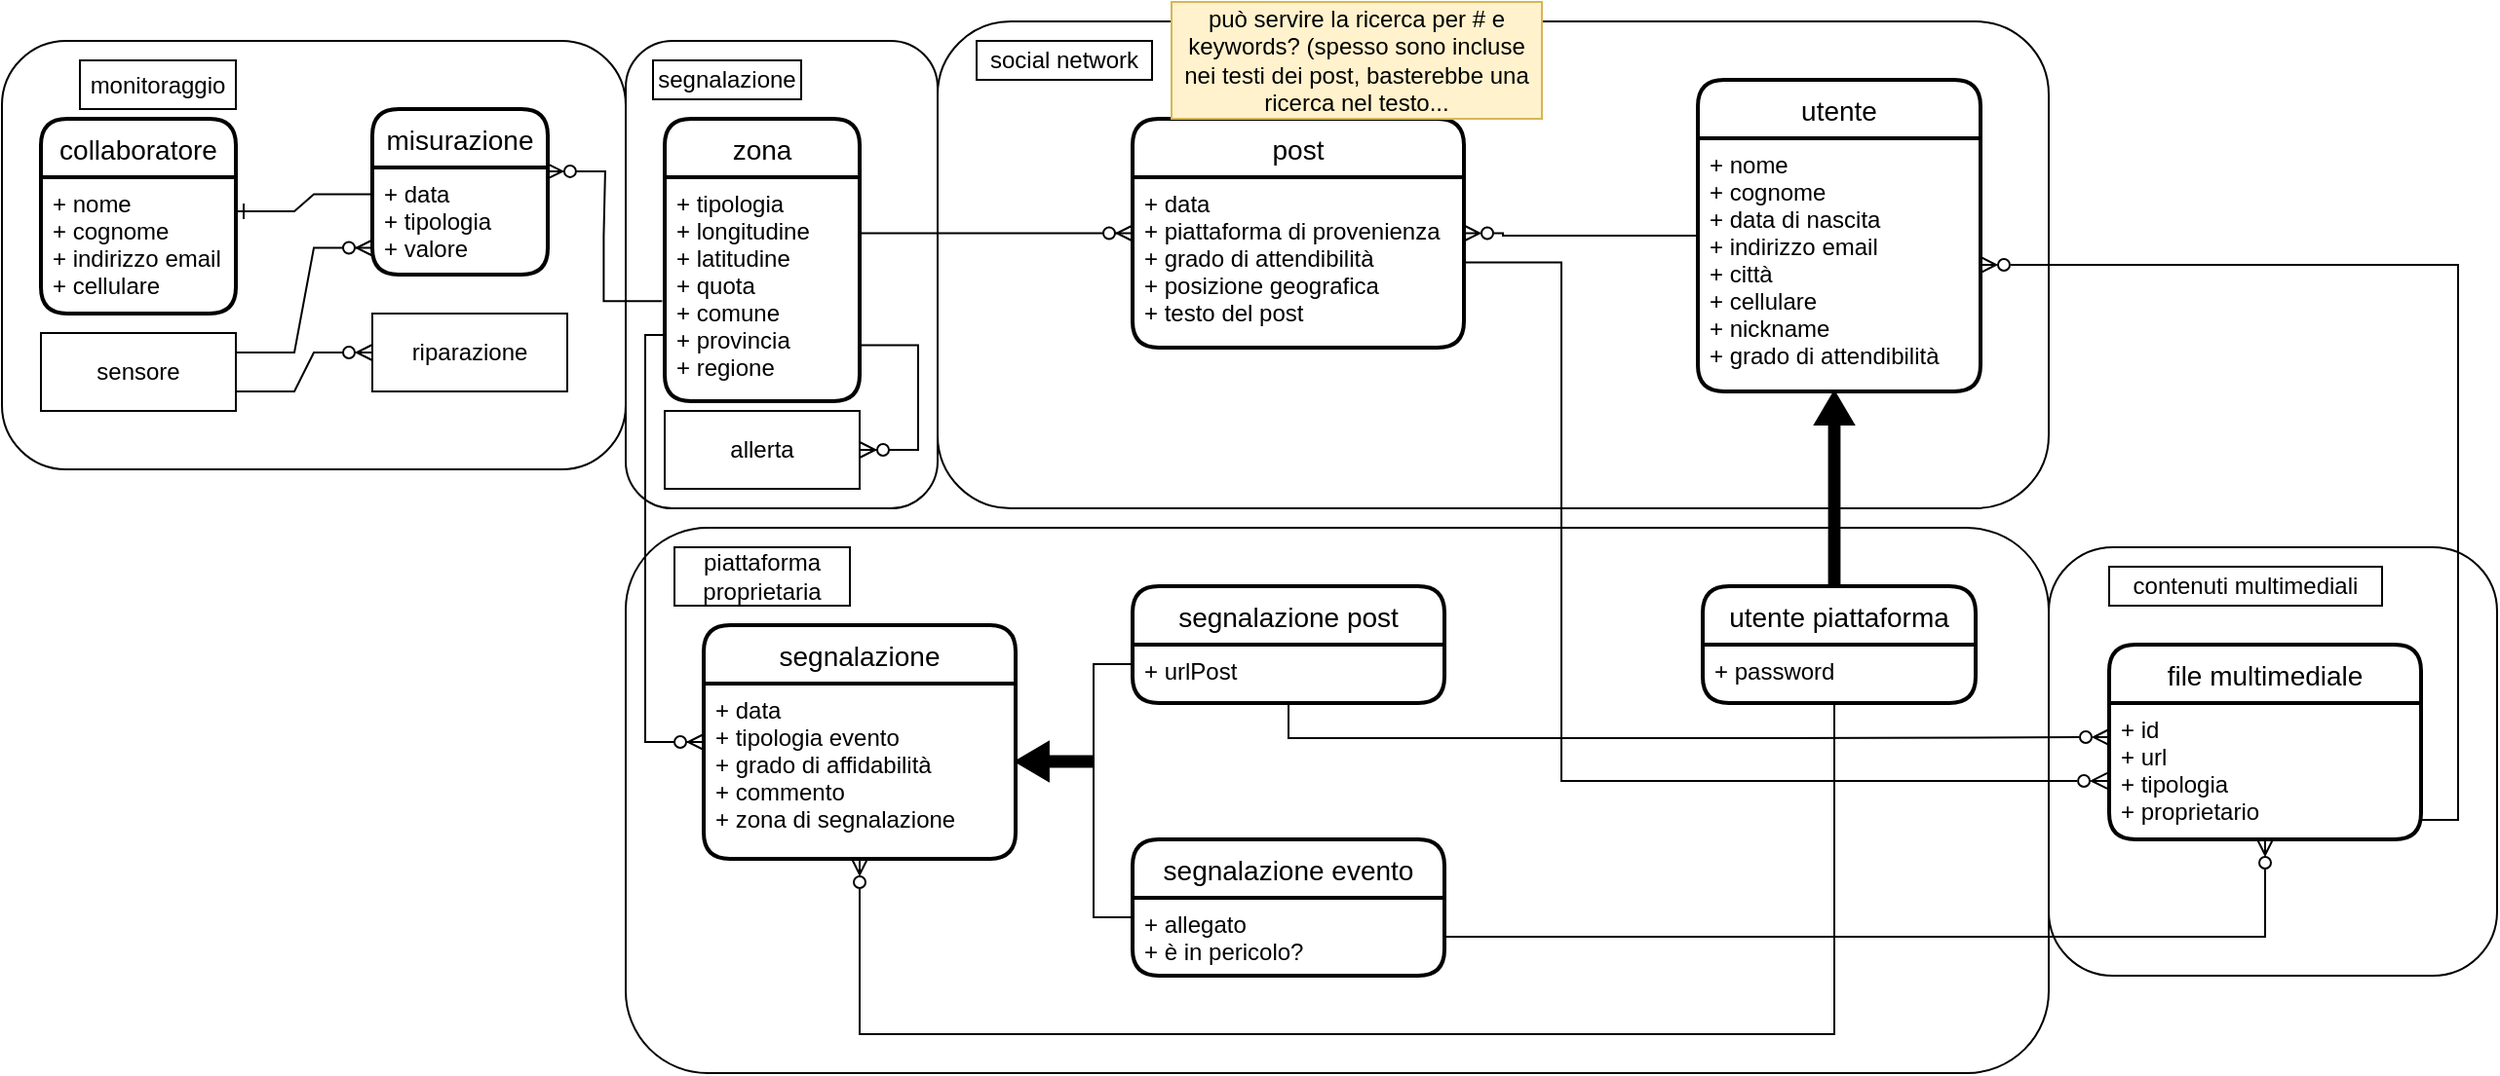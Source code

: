 <mxfile version="20.3.0" type="device" pages="2"><diagram id="eOn57r6Bf3Gn6KHsP6mQ" name="Brain Storming"><mxGraphModel dx="616" dy="427" grid="1" gridSize="10" guides="1" tooltips="1" connect="1" arrows="1" fold="1" page="1" pageScale="1" pageWidth="827" pageHeight="1169" math="0" shadow="0"><root><mxCell id="0"/><mxCell id="1" parent="0"/><mxCell id="64zuzmAiOMKUOLO-Pyv4-3" value="" style="rounded=1;whiteSpace=wrap;html=1;" parent="1" vertex="1"><mxGeometry x="500" y="100" width="570" height="250" as="geometry"/></mxCell><mxCell id="64zuzmAiOMKUOLO-Pyv4-30" value="" style="rounded=1;whiteSpace=wrap;html=1;" parent="1" vertex="1"><mxGeometry x="340" y="360" width="730" height="280" as="geometry"/></mxCell><mxCell id="64zuzmAiOMKUOLO-Pyv4-9" value="" style="rounded=1;whiteSpace=wrap;html=1;" parent="1" vertex="1"><mxGeometry x="340" y="110" width="160" height="240" as="geometry"/></mxCell><mxCell id="64zuzmAiOMKUOLO-Pyv4-1" value="" style="rounded=1;whiteSpace=wrap;html=1;" parent="1" vertex="1"><mxGeometry x="20" y="110" width="320" height="220" as="geometry"/></mxCell><mxCell id="vhk0pIYffSWex1UGtzeR-3" value="&lt;div&gt;sensore&lt;/div&gt;" style="whiteSpace=wrap;html=1;align=center;" parent="1" vertex="1"><mxGeometry x="40" y="260" width="100" height="40" as="geometry"/></mxCell><mxCell id="vhk0pIYffSWex1UGtzeR-17" value="" style="edgeStyle=entityRelationEdgeStyle;fontSize=12;html=1;endArrow=ERzeroToMany;endFill=1;rounded=0;entryX=0;entryY=0.75;entryDx=0;entryDy=0;exitX=1;exitY=0.25;exitDx=0;exitDy=0;" parent="1" source="vhk0pIYffSWex1UGtzeR-3" target="64zuzmAiOMKUOLO-Pyv4-16" edge="1"><mxGeometry width="100" height="100" relative="1" as="geometry"><mxPoint x="140" y="160" as="sourcePoint"/><mxPoint x="200" y="180" as="targetPoint"/></mxGeometry></mxCell><mxCell id="vhk0pIYffSWex1UGtzeR-20" value="" style="edgeStyle=entityRelationEdgeStyle;fontSize=12;html=1;endArrow=ERzeroToMany;endFill=1;rounded=0;entryX=0.994;entryY=0.376;entryDx=0;entryDy=0;exitX=-0.013;exitY=0.553;exitDx=0;exitDy=0;entryPerimeter=0;startArrow=none;exitPerimeter=0;" parent="1" source="64zuzmAiOMKUOLO-Pyv4-23" target="64zuzmAiOMKUOLO-Pyv4-15" edge="1"><mxGeometry width="100" height="100" relative="1" as="geometry"><mxPoint x="360" y="220" as="sourcePoint"/><mxPoint x="300" y="190" as="targetPoint"/></mxGeometry></mxCell><mxCell id="vhk0pIYffSWex1UGtzeR-21" value="" style="edgeStyle=entityRelationEdgeStyle;fontSize=12;html=1;endArrow=ERzeroToMany;endFill=1;rounded=0;entryX=0;entryY=0.5;entryDx=0;entryDy=0;exitX=1;exitY=0.25;exitDx=0;exitDy=0;" parent="1" source="64zuzmAiOMKUOLO-Pyv4-23" target="WMVvAFQ_TG9yuaK988P9-210" edge="1"><mxGeometry width="100" height="100" relative="1" as="geometry"><mxPoint x="460.7" y="214.16" as="sourcePoint"/><mxPoint x="520" y="182.5" as="targetPoint"/></mxGeometry></mxCell><mxCell id="vhk0pIYffSWex1UGtzeR-24" value="&lt;div&gt;riparazione&lt;/div&gt;" style="whiteSpace=wrap;html=1;align=center;" parent="1" vertex="1"><mxGeometry x="210" y="250" width="100" height="40" as="geometry"/></mxCell><mxCell id="vhk0pIYffSWex1UGtzeR-26" value="" style="edgeStyle=entityRelationEdgeStyle;fontSize=12;html=1;endArrow=ERzeroToMany;endFill=1;rounded=0;entryX=0;entryY=0.5;entryDx=0;entryDy=0;exitX=1;exitY=0.75;exitDx=0;exitDy=0;" parent="1" source="vhk0pIYffSWex1UGtzeR-3" target="vhk0pIYffSWex1UGtzeR-24" edge="1"><mxGeometry width="100" height="100" relative="1" as="geometry"><mxPoint x="60" y="100" as="sourcePoint"/><mxPoint x="160" as="targetPoint"/></mxGeometry></mxCell><mxCell id="CPtiog4loCkTOBSBMo8H-5" value="allerta" style="whiteSpace=wrap;html=1;align=center;" parent="1" vertex="1"><mxGeometry x="360" y="300" width="100" height="40" as="geometry"/></mxCell><mxCell id="64zuzmAiOMKUOLO-Pyv4-2" value="monitoraggio" style="rounded=0;whiteSpace=wrap;html=1;" parent="1" vertex="1"><mxGeometry x="60" y="120" width="80" height="25" as="geometry"/></mxCell><mxCell id="64zuzmAiOMKUOLO-Pyv4-4" value="social network" style="rounded=0;whiteSpace=wrap;html=1;" parent="1" vertex="1"><mxGeometry x="520" y="110" width="90" height="20" as="geometry"/></mxCell><mxCell id="64zuzmAiOMKUOLO-Pyv4-6" value="" style="edgeStyle=entityRelationEdgeStyle;fontSize=12;html=1;endArrow=ERzeroToMany;endFill=1;rounded=0;entryX=1;entryY=0.5;entryDx=0;entryDy=0;exitX=1;exitY=0.75;exitDx=0;exitDy=0;" parent="1" source="64zuzmAiOMKUOLO-Pyv4-23" target="CPtiog4loCkTOBSBMo8H-5" edge="1"><mxGeometry width="100" height="100" relative="1" as="geometry"><mxPoint x="460" y="230" as="sourcePoint"/><mxPoint x="560" y="370" as="targetPoint"/></mxGeometry></mxCell><mxCell id="64zuzmAiOMKUOLO-Pyv4-10" value="segnalazione" style="rounded=0;whiteSpace=wrap;html=1;" parent="1" vertex="1"><mxGeometry x="354" y="120" width="76" height="20" as="geometry"/></mxCell><mxCell id="64zuzmAiOMKUOLO-Pyv4-15" value="misurazione" style="swimlane;childLayout=stackLayout;horizontal=1;startSize=30;horizontalStack=0;rounded=1;fontSize=14;fontStyle=0;strokeWidth=2;resizeParent=0;resizeLast=1;shadow=0;dashed=0;align=center;" parent="1" vertex="1"><mxGeometry x="210" y="145" width="90" height="85" as="geometry"/></mxCell><mxCell id="64zuzmAiOMKUOLO-Pyv4-16" value="+ data&#10;+ tipologia&#10;+ valore" style="align=left;strokeColor=none;fillColor=none;spacingLeft=4;fontSize=12;verticalAlign=top;resizable=0;rotatable=0;part=1;" parent="64zuzmAiOMKUOLO-Pyv4-15" vertex="1"><mxGeometry y="30" width="90" height="55" as="geometry"/></mxCell><mxCell id="64zuzmAiOMKUOLO-Pyv4-17" value="collaboratore" style="swimlane;childLayout=stackLayout;horizontal=1;startSize=30;horizontalStack=0;rounded=1;fontSize=14;fontStyle=0;strokeWidth=2;resizeParent=0;resizeLast=1;shadow=0;dashed=0;align=center;" parent="1" vertex="1"><mxGeometry x="40" y="150" width="100" height="100" as="geometry"/></mxCell><mxCell id="64zuzmAiOMKUOLO-Pyv4-18" value="+ nome&#10;+ cognome&#10;+ indirizzo email&#10;+ cellulare&#10;" style="align=left;strokeColor=none;fillColor=none;spacingLeft=4;fontSize=12;verticalAlign=top;resizable=0;rotatable=0;part=1;" parent="64zuzmAiOMKUOLO-Pyv4-17" vertex="1"><mxGeometry y="30" width="100" height="70" as="geometry"/></mxCell><mxCell id="64zuzmAiOMKUOLO-Pyv4-21" value="" style="edgeStyle=entityRelationEdgeStyle;fontSize=12;html=1;endArrow=ERone;endFill=1;rounded=0;exitX=0;exitY=0.25;exitDx=0;exitDy=0;entryX=1;entryY=0.25;entryDx=0;entryDy=0;" parent="1" source="64zuzmAiOMKUOLO-Pyv4-16" target="64zuzmAiOMKUOLO-Pyv4-18" edge="1"><mxGeometry width="100" height="100" relative="1" as="geometry"><mxPoint x="160" y="170" as="sourcePoint"/><mxPoint x="260" y="70" as="targetPoint"/></mxGeometry></mxCell><mxCell id="64zuzmAiOMKUOLO-Pyv4-22" value="zona" style="swimlane;childLayout=stackLayout;horizontal=1;startSize=30;horizontalStack=0;rounded=1;fontSize=14;fontStyle=0;strokeWidth=2;resizeParent=0;resizeLast=1;shadow=0;dashed=0;align=center;" parent="1" vertex="1"><mxGeometry x="360" y="150" width="100" height="145" as="geometry"/></mxCell><mxCell id="64zuzmAiOMKUOLO-Pyv4-23" value="+ tipologia&#10;+ longitudine&#10;+ latitudine&#10;+ quota&#10;+ comune&#10;+ provincia&#10;+ regione" style="align=left;strokeColor=none;fillColor=none;spacingLeft=4;fontSize=12;verticalAlign=top;resizable=0;rotatable=0;part=1;" parent="64zuzmAiOMKUOLO-Pyv4-22" vertex="1"><mxGeometry y="30" width="100" height="115" as="geometry"/></mxCell><mxCell id="64zuzmAiOMKUOLO-Pyv4-36" value="piattaforma proprietaria" style="rounded=0;whiteSpace=wrap;html=1;" parent="1" vertex="1"><mxGeometry x="365" y="370" width="90" height="30" as="geometry"/></mxCell><mxCell id="64zuzmAiOMKUOLO-Pyv4-38" value="segnalazione post" style="swimlane;childLayout=stackLayout;horizontal=1;startSize=30;horizontalStack=0;rounded=1;fontSize=14;fontStyle=0;strokeWidth=2;resizeParent=0;resizeLast=1;shadow=0;dashed=0;align=center;" parent="1" vertex="1"><mxGeometry x="600" y="390" width="160" height="60" as="geometry"/></mxCell><mxCell id="64zuzmAiOMKUOLO-Pyv4-39" value="+ urlPost&#10;" style="align=left;strokeColor=none;fillColor=none;spacingLeft=4;fontSize=12;verticalAlign=top;resizable=0;rotatable=0;part=1;" parent="64zuzmAiOMKUOLO-Pyv4-38" vertex="1"><mxGeometry y="30" width="160" height="30" as="geometry"/></mxCell><mxCell id="64zuzmAiOMKUOLO-Pyv4-40" value="segnalazione evento" style="swimlane;childLayout=stackLayout;horizontal=1;startSize=30;horizontalStack=0;rounded=1;fontSize=14;fontStyle=0;strokeWidth=2;resizeParent=0;resizeLast=1;shadow=0;dashed=0;align=center;" parent="1" vertex="1"><mxGeometry x="600" y="520" width="160" height="70" as="geometry"><mxRectangle x="600" y="520" width="170" height="30" as="alternateBounds"/></mxGeometry></mxCell><mxCell id="64zuzmAiOMKUOLO-Pyv4-41" value="+ allegato&#10;+ è in pericolo?" style="align=left;strokeColor=none;fillColor=none;spacingLeft=4;fontSize=12;verticalAlign=top;resizable=0;rotatable=0;part=1;" parent="64zuzmAiOMKUOLO-Pyv4-40" vertex="1"><mxGeometry y="30" width="160" height="40" as="geometry"/></mxCell><mxCell id="64zuzmAiOMKUOLO-Pyv4-61" value="segnalazione" style="swimlane;childLayout=stackLayout;horizontal=1;startSize=30;horizontalStack=0;rounded=1;fontSize=14;fontStyle=0;strokeWidth=2;resizeParent=0;resizeLast=1;shadow=0;dashed=0;align=center;" parent="1" vertex="1"><mxGeometry x="380" y="410" width="160" height="120" as="geometry"/></mxCell><mxCell id="64zuzmAiOMKUOLO-Pyv4-62" value="+ data&#10;+ tipologia evento&#10;+ grado di affidabilità&#10;+ commento&#10;+ zona di segnalazione" style="align=left;strokeColor=none;fillColor=none;spacingLeft=4;fontSize=12;verticalAlign=top;resizable=0;rotatable=0;part=1;" parent="64zuzmAiOMKUOLO-Pyv4-61" vertex="1"><mxGeometry y="30" width="160" height="90" as="geometry"/></mxCell><mxCell id="64zuzmAiOMKUOLO-Pyv4-65" value="" style="edgeStyle=orthogonalEdgeStyle;fontSize=12;html=1;endArrow=ERzeroToMany;endFill=1;shadow=0;exitX=0;exitY=0.75;exitDx=0;exitDy=0;entryX=0;entryY=0.5;entryDx=0;entryDy=0;rounded=0;" parent="1" source="64zuzmAiOMKUOLO-Pyv4-23" target="64zuzmAiOMKUOLO-Pyv4-61" edge="1"><mxGeometry width="100" height="100" relative="1" as="geometry"><mxPoint x="480" y="370" as="sourcePoint"/><mxPoint x="580" y="270" as="targetPoint"/><Array as="points"><mxPoint x="360" y="261"/><mxPoint x="350" y="261"/><mxPoint x="350" y="470"/><mxPoint x="380" y="470"/></Array></mxGeometry></mxCell><mxCell id="qYNZjWf9Ffrdawu8aSiN-15" style="edgeStyle=orthogonalEdgeStyle;rounded=0;orthogonalLoop=1;jettySize=auto;html=1;entryX=1;entryY=0.5;entryDx=0;entryDy=0;endArrow=ERzeroToMany;endFill=0;" edge="1" parent="1" source="WMVvAFQ_TG9yuaK988P9-183" target="WMVvAFQ_TG9yuaK988P9-210"><mxGeometry relative="1" as="geometry"><Array as="points"><mxPoint x="790" y="210"/><mxPoint x="790" y="209"/></Array></mxGeometry></mxCell><mxCell id="WMVvAFQ_TG9yuaK988P9-183" value="utente" style="swimlane;childLayout=stackLayout;horizontal=1;startSize=30;horizontalStack=0;rounded=1;fontSize=14;fontStyle=0;strokeWidth=2;resizeParent=0;resizeLast=1;shadow=0;dashed=0;align=center;" parent="1" vertex="1"><mxGeometry x="890" y="130" width="145" height="160" as="geometry"/></mxCell><mxCell id="WMVvAFQ_TG9yuaK988P9-184" value="+ nome&#10;+ cognome&#10;+ data di nascita&#10;+ indirizzo email&#10;+ città&#10;+ cellulare&#10;+ nickname&#10;+ grado di attendibilità" style="align=left;strokeColor=none;fillColor=none;spacingLeft=4;fontSize=12;verticalAlign=top;resizable=0;rotatable=0;part=1;" parent="WMVvAFQ_TG9yuaK988P9-183" vertex="1"><mxGeometry y="30" width="145" height="130" as="geometry"/></mxCell><mxCell id="WMVvAFQ_TG9yuaK988P9-210" value="post" style="swimlane;childLayout=stackLayout;horizontal=1;startSize=30;horizontalStack=0;rounded=1;fontSize=14;fontStyle=0;strokeWidth=2;resizeParent=0;resizeLast=1;shadow=0;dashed=0;align=center;" parent="1" vertex="1"><mxGeometry x="600" y="150" width="170" height="117.5" as="geometry"/></mxCell><mxCell id="WMVvAFQ_TG9yuaK988P9-211" value="+ data&#10;+ piattaforma di provenienza&#10;+ grado di attendibilità&#10;+ posizione geografica&#10;+ testo del post" style="align=left;strokeColor=none;fillColor=none;spacingLeft=4;fontSize=12;verticalAlign=top;resizable=0;rotatable=0;part=1;" parent="WMVvAFQ_TG9yuaK988P9-210" vertex="1"><mxGeometry y="30" width="170" height="87.5" as="geometry"/></mxCell><mxCell id="qYNZjWf9Ffrdawu8aSiN-6" style="edgeStyle=orthogonalEdgeStyle;rounded=0;orthogonalLoop=1;jettySize=auto;html=1;entryX=0;entryY=0.25;entryDx=0;entryDy=0;fontFamily=Comic Sans MS;exitX=0;exitY=0;exitDx=0;exitDy=0;endArrow=none;endFill=0;" edge="1" parent="1" source="64zuzmAiOMKUOLO-Pyv4-39" target="64zuzmAiOMKUOLO-Pyv4-41"><mxGeometry relative="1" as="geometry"><Array as="points"><mxPoint x="600" y="430"/><mxPoint x="580" y="430"/><mxPoint x="580" y="560"/></Array></mxGeometry></mxCell><mxCell id="qYNZjWf9Ffrdawu8aSiN-7" value="" style="html=1;shadow=0;dashed=0;align=center;verticalAlign=middle;shape=mxgraph.arrows2.arrow;dy=0.73;dx=16.95;flipH=1;notch=0;fontFamily=Comic Sans MS;fillStyle=solid;fillColor=#000000;" vertex="1" parent="1"><mxGeometry x="540" y="470" width="40" height="20" as="geometry"/></mxCell><mxCell id="qYNZjWf9Ffrdawu8aSiN-13" style="edgeStyle=orthogonalEdgeStyle;rounded=0;orthogonalLoop=1;jettySize=auto;html=1;endArrow=ERzeroToMany;endFill=0;" edge="1" parent="1" source="qYNZjWf9Ffrdawu8aSiN-10" target="64zuzmAiOMKUOLO-Pyv4-62"><mxGeometry relative="1" as="geometry"><Array as="points"><mxPoint x="960" y="620"/><mxPoint x="460" y="620"/></Array></mxGeometry></mxCell><mxCell id="qYNZjWf9Ffrdawu8aSiN-10" value="utente piattaforma" style="swimlane;childLayout=stackLayout;horizontal=1;startSize=30;horizontalStack=0;rounded=1;fontSize=14;fontStyle=0;strokeWidth=2;resizeParent=0;resizeLast=1;shadow=0;dashed=0;align=center;" vertex="1" parent="1"><mxGeometry x="892.5" y="390" width="140" height="60" as="geometry"/></mxCell><mxCell id="qYNZjWf9Ffrdawu8aSiN-11" value="+ password" style="align=left;strokeColor=none;fillColor=none;spacingLeft=4;fontSize=12;verticalAlign=top;resizable=0;rotatable=0;part=1;" vertex="1" parent="qYNZjWf9Ffrdawu8aSiN-10"><mxGeometry y="30" width="140" height="30" as="geometry"/></mxCell><mxCell id="qYNZjWf9Ffrdawu8aSiN-12" value="" style="html=1;shadow=0;dashed=0;align=center;verticalAlign=middle;shape=mxgraph.arrows2.arrow;dy=0.73;dx=16.95;flipH=1;notch=0;fontFamily=Comic Sans MS;fillStyle=solid;rotation=90;fillColor=#000000;" vertex="1" parent="1"><mxGeometry x="910" y="330" width="100" height="20" as="geometry"/></mxCell><mxCell id="9Nl5jKTxBXnHdrhk-YFK-2" value="" style="rounded=1;whiteSpace=wrap;html=1;" vertex="1" parent="1"><mxGeometry x="1070" y="370" width="230" height="220" as="geometry"/></mxCell><mxCell id="9Nl5jKTxBXnHdrhk-YFK-3" value="contenuti multimediali" style="rounded=0;whiteSpace=wrap;html=1;" vertex="1" parent="1"><mxGeometry x="1101" y="380" width="140" height="20" as="geometry"/></mxCell><mxCell id="9Nl5jKTxBXnHdrhk-YFK-7" style="edgeStyle=orthogonalEdgeStyle;rounded=0;orthogonalLoop=1;jettySize=auto;html=1;endArrow=ERzeroToMany;endFill=0;" edge="1" parent="1" source="9Nl5jKTxBXnHdrhk-YFK-5" target="WMVvAFQ_TG9yuaK988P9-184"><mxGeometry relative="1" as="geometry"><Array as="points"><mxPoint x="1280" y="510"/><mxPoint x="1280" y="225"/></Array></mxGeometry></mxCell><mxCell id="9Nl5jKTxBXnHdrhk-YFK-5" value="file multimediale" style="swimlane;childLayout=stackLayout;horizontal=1;startSize=30;horizontalStack=0;rounded=1;fontSize=14;fontStyle=0;strokeWidth=2;resizeParent=0;resizeLast=1;shadow=0;dashed=0;align=center;fillColor=none;" vertex="1" parent="1"><mxGeometry x="1101" y="420" width="160" height="100" as="geometry"/></mxCell><mxCell id="9Nl5jKTxBXnHdrhk-YFK-6" value="+ id&#10;+ url&#10;+ tipologia&#10;+ proprietario" style="align=left;strokeColor=none;fillColor=none;spacingLeft=4;fontSize=12;verticalAlign=top;resizable=0;rotatable=0;part=1;" vertex="1" parent="9Nl5jKTxBXnHdrhk-YFK-5"><mxGeometry y="30" width="160" height="70" as="geometry"/></mxCell><mxCell id="9Nl5jKTxBXnHdrhk-YFK-8" style="edgeStyle=orthogonalEdgeStyle;rounded=0;orthogonalLoop=1;jettySize=auto;html=1;exitX=0.5;exitY=1;exitDx=0;exitDy=0;endArrow=ERzeroToMany;endFill=0;" edge="1" parent="9Nl5jKTxBXnHdrhk-YFK-5" source="9Nl5jKTxBXnHdrhk-YFK-6" target="9Nl5jKTxBXnHdrhk-YFK-6"><mxGeometry relative="1" as="geometry"/></mxCell><mxCell id="9Nl5jKTxBXnHdrhk-YFK-10" style="edgeStyle=orthogonalEdgeStyle;rounded=0;orthogonalLoop=1;jettySize=auto;html=1;endArrow=ERzeroToMany;endFill=0;" edge="1" parent="1" source="64zuzmAiOMKUOLO-Pyv4-41" target="9Nl5jKTxBXnHdrhk-YFK-6"><mxGeometry relative="1" as="geometry"/></mxCell><mxCell id="9Nl5jKTxBXnHdrhk-YFK-9" style="edgeStyle=orthogonalEdgeStyle;rounded=0;orthogonalLoop=1;jettySize=auto;html=1;entryX=0;entryY=0.25;entryDx=0;entryDy=0;endArrow=ERzeroToMany;endFill=0;" edge="1" parent="1" source="64zuzmAiOMKUOLO-Pyv4-38" target="9Nl5jKTxBXnHdrhk-YFK-6"><mxGeometry relative="1" as="geometry"><Array as="points"><mxPoint x="680" y="468"/><mxPoint x="931" y="468"/></Array></mxGeometry></mxCell><mxCell id="YwQHTUWJJZiEO3xr7bum-3" style="edgeStyle=orthogonalEdgeStyle;rounded=0;orthogonalLoop=1;jettySize=auto;html=1;endArrow=ERzeroToMany;endFill=0;" edge="1" parent="1"><mxGeometry relative="1" as="geometry"><mxPoint x="770.143" y="210" as="targetPoint"/><mxPoint x="770" y="210" as="sourcePoint"/></mxGeometry></mxCell><mxCell id="YwQHTUWJJZiEO3xr7bum-4" value="può servire la ricerca per # e keywords? (spesso sono incluse nei testi dei post, basterebbe una ricerca nel testo..." style="text;html=1;strokeColor=#d6b656;fillColor=#fff2cc;align=center;verticalAlign=middle;whiteSpace=wrap;rounded=0;" vertex="1" parent="1"><mxGeometry x="620" y="90" width="190" height="60" as="geometry"/></mxCell><mxCell id="YwQHTUWJJZiEO3xr7bum-5" style="edgeStyle=orthogonalEdgeStyle;rounded=0;orthogonalLoop=1;jettySize=auto;html=1;entryX=-0.006;entryY=0.571;entryDx=0;entryDy=0;entryPerimeter=0;endArrow=ERzeroToMany;endFill=0;" edge="1" parent="1" source="WMVvAFQ_TG9yuaK988P9-211" target="9Nl5jKTxBXnHdrhk-YFK-6"><mxGeometry relative="1" as="geometry"><Array as="points"><mxPoint x="820" y="224"/><mxPoint x="820" y="490"/></Array></mxGeometry></mxCell></root></mxGraphModel></diagram><diagram id="NSNE8WkKlDfPzGYkUp2U" name="Macroblocchi principali"><mxGraphModel dx="616" dy="427" grid="1" gridSize="10" guides="1" tooltips="1" connect="1" arrows="1" fold="1" page="1" pageScale="1" pageWidth="827" pageHeight="1169" math="0" shadow="0"><root><mxCell id="0"/><mxCell id="1" parent="0"/><mxCell id="TwN2uL52xCClgU347AIY-2" value="SENSORE" style="rounded=0;whiteSpace=wrap;html=1;" vertex="1" parent="1"><mxGeometry x="40" y="40" width="120" height="60" as="geometry"/></mxCell><mxCell id="TwN2uL52xCClgU347AIY-3" value="MISURAZIONE" style="rounded=0;whiteSpace=wrap;html=1;" vertex="1" parent="1"><mxGeometry x="200" y="40" width="120" height="60" as="geometry"/></mxCell><mxCell id="7-LL9LvHU8T1HBKOgP1q-1" value="SOCIAL NETWORK" style="rounded=0;whiteSpace=wrap;html=1;" vertex="1" parent="1"><mxGeometry x="40" y="140" width="120" height="60" as="geometry"/></mxCell><mxCell id="7-LL9LvHU8T1HBKOgP1q-2" value="PIATTAFORMA PROPRIETARIA" style="rounded=0;whiteSpace=wrap;html=1;" vertex="1" parent="1"><mxGeometry x="200" y="140" width="120" height="60" as="geometry"/></mxCell><mxCell id="ODzLcZESNM5kgecGl7AG-1" value="CONTENUTI MULTIMEDIALI" style="rounded=0;whiteSpace=wrap;html=1;" vertex="1" parent="1"><mxGeometry x="360" y="140" width="120" height="60" as="geometry"/></mxCell></root></mxGraphModel></diagram></mxfile>